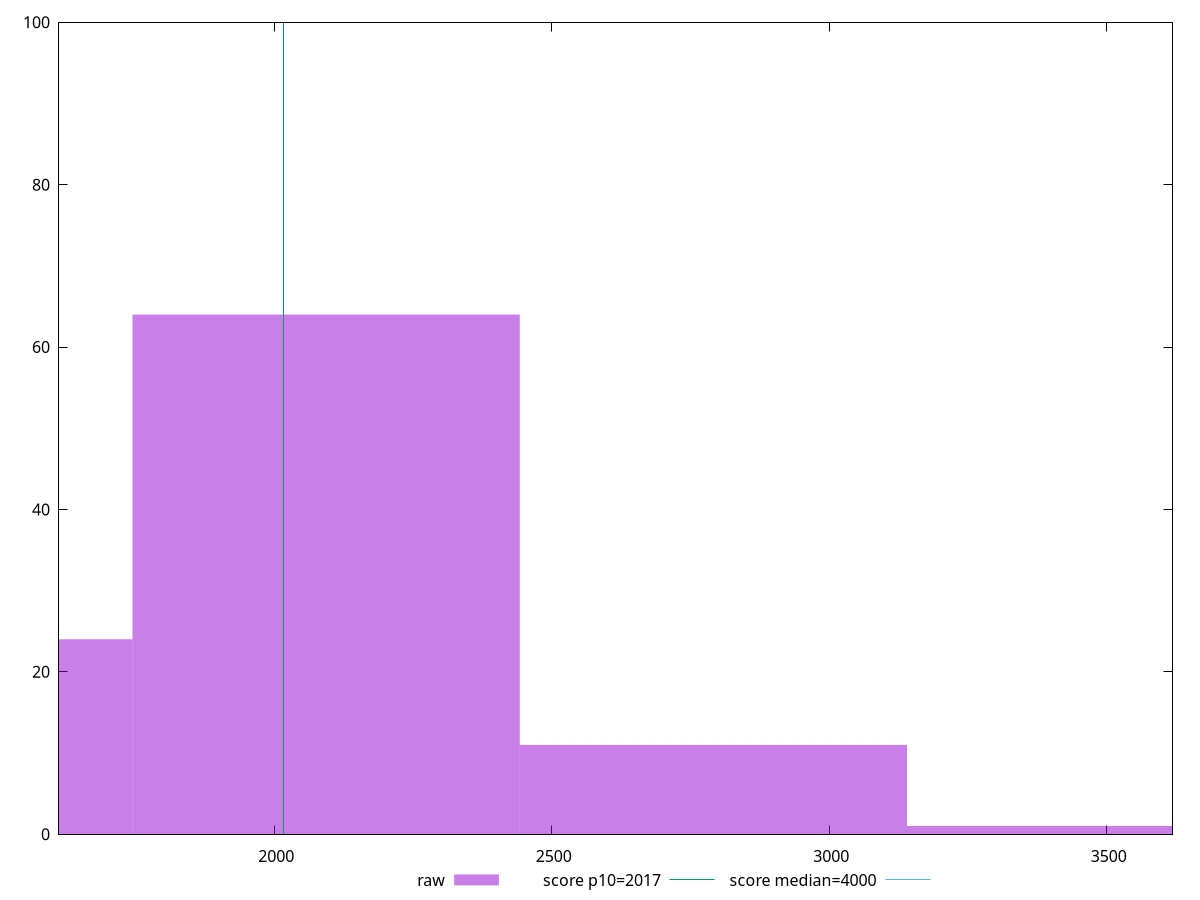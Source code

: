 reset

$raw <<EOF
2791.29467824273 11
3489.1183478034122 1
1395.647339121365 24
2093.4710086820473 64
EOF

set key outside below
set boxwidth 697.8236695606824
set xrange [1612.164000000002:3618.535999999994]
set yrange [0:100]
set trange [0:100]
set style fill transparent solid 0.5 noborder

set parametric
set terminal svg size 640, 490 enhanced background rgb 'white'
set output "report_00019_2021-02-10T18-14-37.922Z//mainthread-work-breakdown/samples/pages/raw/histogram.svg"

plot $raw title "raw" with boxes, \
     2017,t title "score p10=2017", \
     4000,t title "score median=4000"

reset
